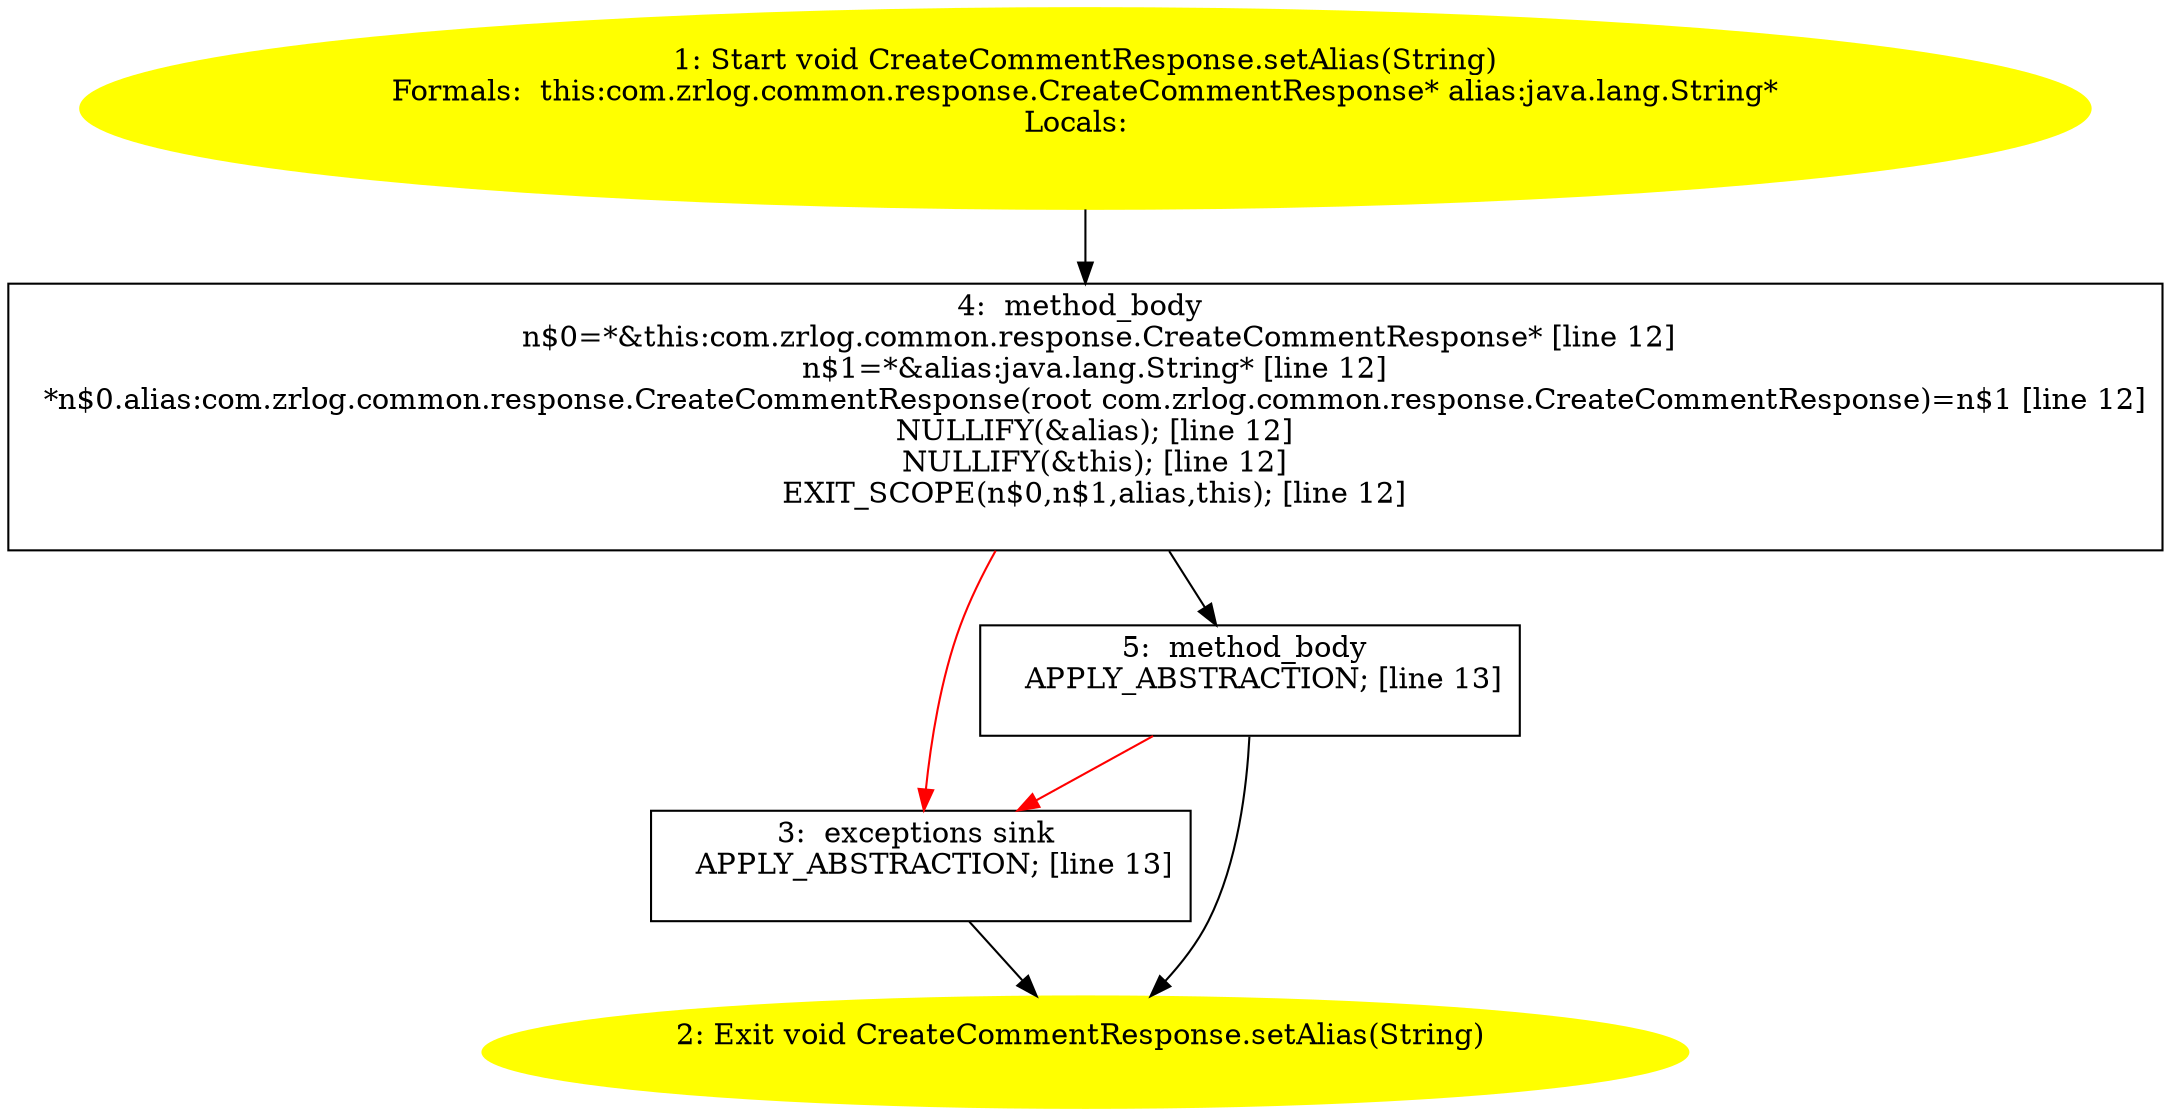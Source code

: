/* @generated */
digraph cfg {
"com.zrlog.common.response.CreateCommentResponse.setAlias(java.lang.String):void.574ceb4eb9a350f78d37407535e90b04_1" [label="1: Start void CreateCommentResponse.setAlias(String)\nFormals:  this:com.zrlog.common.response.CreateCommentResponse* alias:java.lang.String*\nLocals:  \n  " color=yellow style=filled]
	

	 "com.zrlog.common.response.CreateCommentResponse.setAlias(java.lang.String):void.574ceb4eb9a350f78d37407535e90b04_1" -> "com.zrlog.common.response.CreateCommentResponse.setAlias(java.lang.String):void.574ceb4eb9a350f78d37407535e90b04_4" ;
"com.zrlog.common.response.CreateCommentResponse.setAlias(java.lang.String):void.574ceb4eb9a350f78d37407535e90b04_2" [label="2: Exit void CreateCommentResponse.setAlias(String) \n  " color=yellow style=filled]
	

"com.zrlog.common.response.CreateCommentResponse.setAlias(java.lang.String):void.574ceb4eb9a350f78d37407535e90b04_3" [label="3:  exceptions sink \n   APPLY_ABSTRACTION; [line 13]\n " shape="box"]
	

	 "com.zrlog.common.response.CreateCommentResponse.setAlias(java.lang.String):void.574ceb4eb9a350f78d37407535e90b04_3" -> "com.zrlog.common.response.CreateCommentResponse.setAlias(java.lang.String):void.574ceb4eb9a350f78d37407535e90b04_2" ;
"com.zrlog.common.response.CreateCommentResponse.setAlias(java.lang.String):void.574ceb4eb9a350f78d37407535e90b04_4" [label="4:  method_body \n   n$0=*&this:com.zrlog.common.response.CreateCommentResponse* [line 12]\n  n$1=*&alias:java.lang.String* [line 12]\n  *n$0.alias:com.zrlog.common.response.CreateCommentResponse(root com.zrlog.common.response.CreateCommentResponse)=n$1 [line 12]\n  NULLIFY(&alias); [line 12]\n  NULLIFY(&this); [line 12]\n  EXIT_SCOPE(n$0,n$1,alias,this); [line 12]\n " shape="box"]
	

	 "com.zrlog.common.response.CreateCommentResponse.setAlias(java.lang.String):void.574ceb4eb9a350f78d37407535e90b04_4" -> "com.zrlog.common.response.CreateCommentResponse.setAlias(java.lang.String):void.574ceb4eb9a350f78d37407535e90b04_5" ;
	 "com.zrlog.common.response.CreateCommentResponse.setAlias(java.lang.String):void.574ceb4eb9a350f78d37407535e90b04_4" -> "com.zrlog.common.response.CreateCommentResponse.setAlias(java.lang.String):void.574ceb4eb9a350f78d37407535e90b04_3" [color="red" ];
"com.zrlog.common.response.CreateCommentResponse.setAlias(java.lang.String):void.574ceb4eb9a350f78d37407535e90b04_5" [label="5:  method_body \n   APPLY_ABSTRACTION; [line 13]\n " shape="box"]
	

	 "com.zrlog.common.response.CreateCommentResponse.setAlias(java.lang.String):void.574ceb4eb9a350f78d37407535e90b04_5" -> "com.zrlog.common.response.CreateCommentResponse.setAlias(java.lang.String):void.574ceb4eb9a350f78d37407535e90b04_2" ;
	 "com.zrlog.common.response.CreateCommentResponse.setAlias(java.lang.String):void.574ceb4eb9a350f78d37407535e90b04_5" -> "com.zrlog.common.response.CreateCommentResponse.setAlias(java.lang.String):void.574ceb4eb9a350f78d37407535e90b04_3" [color="red" ];
}
